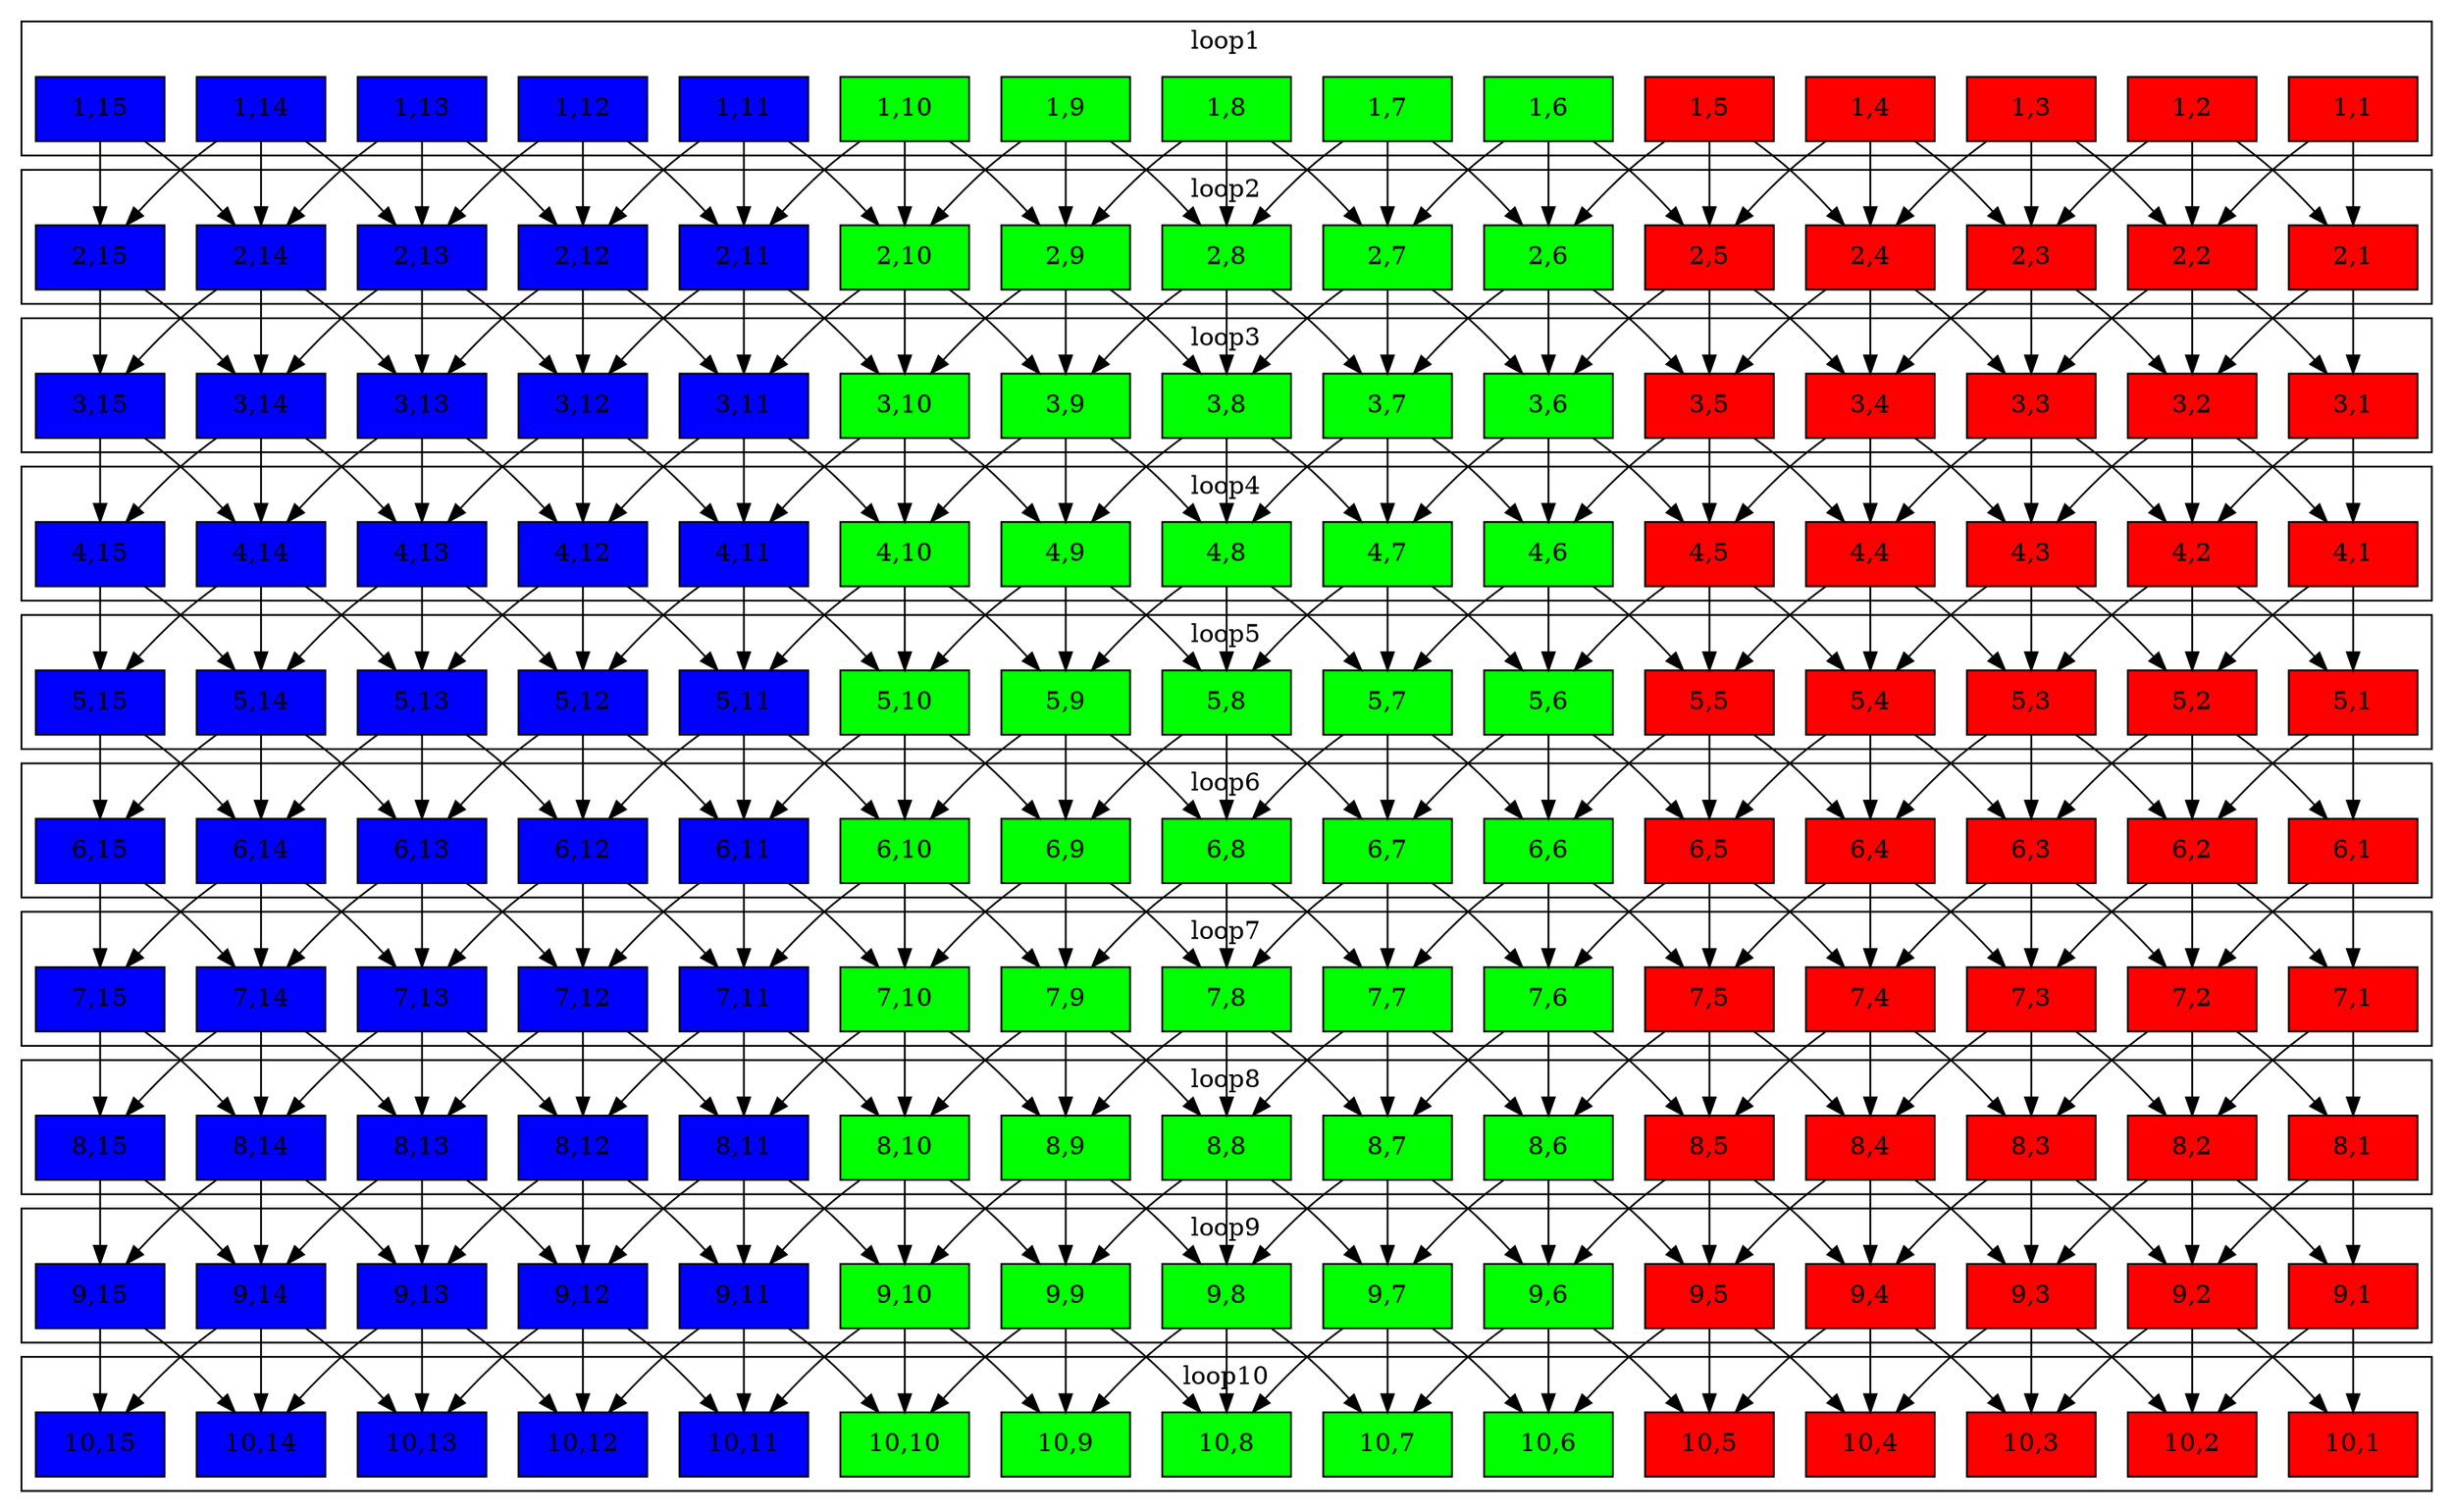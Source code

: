 digraph calc {
  node [shape=box]
  p1_1 [label = "1,1" width = 1.0 style = filled, fillcolor = bisque1, group = 1 ];
  p2_1 [label = "2,1" width = 1.0 style = filled, fillcolor = bisque1, group = 1 ];
  p3_1 [label = "3,1" width = 1.0 style = filled, fillcolor = bisque1, group = 1 ];
  p4_1 [label = "4,1" width = 1.0 style = filled, fillcolor = bisque1, group = 1 ];
  p5_1 [label = "5,1" width = 1.0 style = filled, fillcolor = bisque1, group = 1 ];
  p6_1 [label = "6,1" width = 1.0 style = filled, fillcolor = bisque1, group = 1 ];
  p7_1 [label = "7,1" width = 1.0 style = filled, fillcolor = bisque1, group = 1 ];
  p8_1 [label = "8,1" width = 1.0 style = filled, fillcolor = bisque1, group = 1 ];
  p9_1 [label = "9,1" width = 1.0 style = filled, fillcolor = bisque1, group = 1 ];
  p10_1 [label = "10,1" width = 1.0 style = filled, fillcolor = bisque1, group = 1 ];

  p1_2 [label = "1,2" width = 1.0 style = filled, fillcolor = bisque1, group = 1 ];
  p2_2 [label = "2,2" width = 1.0 style = filled, fillcolor = bisque1, group = 1 ];
  p3_2 [label = "3,2" width = 1.0 style = filled, fillcolor = bisque1, group = 1 ];
  p4_2 [label = "4,2" width = 1.0 style = filled, fillcolor = bisque1, group = 1 ];
  p5_2 [label = "5,2" width = 1.0 style = filled, fillcolor = bisque1, group = 1 ];
  p6_2 [label = "6,2" width = 1.0 style = filled, fillcolor = bisque1, group = 1 ];
  p7_2 [label = "7,2" width = 1.0 style = filled, fillcolor = bisque1, group = 1 ];
  p8_2 [label = "8,2" width = 1.0 style = filled, fillcolor = bisque1, group = 1 ];
  p9_2 [label = "9,2" width = 1.0 style = filled, fillcolor = bisque1, group = 1 ];
  p10_2 [label = "10,2" width = 1.0 style = filled, fillcolor = bisque1, group = 1 ];

  p1_3 [label = "1,3" width = 1.0 style = filled, fillcolor = bisque1, group = 1 ];
  p2_3 [label = "2,3" width = 1.0 style = filled, fillcolor = bisque1, group = 1 ];
  p3_3 [label = "3,3" width = 1.0 style = filled, fillcolor = bisque1, group = 1 ];
  p4_3 [label = "4,3" width = 1.0 style = filled, fillcolor = bisque1, group = 1 ];
  p5_3 [label = "5,3" width = 1.0 style = filled, fillcolor = bisque1, group = 1 ];
  p6_3 [label = "6,3" width = 1.0 style = filled, fillcolor = bisque1, group = 1 ];
  p7_3 [label = "7,3" width = 1.0 style = filled, fillcolor = bisque1, group = 1 ];
  p8_3 [label = "8,3" width = 1.0 style = filled, fillcolor = bisque1, group = 1 ];
  p9_3 [label = "9,3" width = 1.0 style = filled, fillcolor = bisque1, group = 1 ];
  p10_3 [label = "10,3" width = 1.0 style = filled, fillcolor = bisque1, group = 1 ];

  p1_4 [label = "1,4" width = 1.0 style = filled, fillcolor = bisque1, group = 1 ];
  p2_4 [label = "2,4" width = 1.0 style = filled, fillcolor = bisque1, group = 1 ];
  p3_4 [label = "3,4" width = 1.0 style = filled, fillcolor = bisque1, group = 1 ];
  p4_4 [label = "4,4" width = 1.0 style = filled, fillcolor = bisque1, group = 1 ];
  p5_4 [label = "5,4" width = 1.0 style = filled, fillcolor = bisque1, group = 1 ];
  p6_4 [label = "6,4" width = 1.0 style = filled, fillcolor = bisque1, group = 1 ];
  p7_4 [label = "7,4" width = 1.0 style = filled, fillcolor = bisque1, group = 1 ];
  p8_4 [label = "8,4" width = 1.0 style = filled, fillcolor = bisque1, group = 1 ];
  p9_4 [label = "9,4" width = 1.0 style = filled, fillcolor = bisque1, group = 1 ];
  p10_4 [label = "10,4" width = 1.0 style = filled, fillcolor = bisque1, group = 1 ];

  p1_5 [label = "1,5" width = 1.0 style = filled, fillcolor = bisque1, group = 1 ];
  p2_5 [label = "2,5" width = 1.0 style = filled, fillcolor = bisque1, group = 1 ];
  p3_5 [label = "3,5" width = 1.0 style = filled, fillcolor = bisque1, group = 1 ];
  p4_5 [label = "4,5" width = 1.0 style = filled, fillcolor = bisque1, group = 1 ];
  p5_5 [label = "5,5" width = 1.0 style = filled, fillcolor = bisque1, group = 1 ];
  p6_5 [label = "6,5" width = 1.0 style = filled, fillcolor = bisque1, group = 1 ];
  p7_5 [label = "7,5" width = 1.0 style = filled, fillcolor = bisque1, group = 1 ];
  p8_5 [label = "8,5" width = 1.0 style = filled, fillcolor = bisque1, group = 1 ];
  p9_5 [label = "9,5" width = 1.0 style = filled, fillcolor = bisque1, group = 1 ];
  p10_5 [label = "10,5" width = 1.0 style = filled, fillcolor = bisque1, group = 1 ];

  p1_6 [label = "1,6" width = 1.0 style = filled, fillcolor = bisque1, group = 1 ];
  p2_6 [label = "2,6" width = 1.0 style = filled, fillcolor = bisque1, group = 1 ];
  p3_6 [label = "3,6" width = 1.0 style = filled, fillcolor = bisque1, group = 1 ];
  p4_6 [label = "4,6" width = 1.0 style = filled, fillcolor = bisque1, group = 1 ];
  p5_6 [label = "5,6" width = 1.0 style = filled, fillcolor = bisque1, group = 1 ];
  p6_6 [label = "6,6" width = 1.0 style = filled, fillcolor = bisque1, group = 1 ];
  p7_6 [label = "7,6" width = 1.0 style = filled, fillcolor = bisque1, group = 1 ];
  p8_6 [label = "8,6" width = 1.0 style = filled, fillcolor = bisque1, group = 1 ];
  p9_6 [label = "9,6" width = 1.0 style = filled, fillcolor = bisque1, group = 1 ];
  p10_6 [label = "10,6" width = 1.0 style = filled, fillcolor = bisque1, group = 1 ];

  p1_7 [label = "1,7" width = 1.0 style = filled, fillcolor = bisque1, group = 1 ];
  p2_7 [label = "2,7" width = 1.0 style = filled, fillcolor = bisque1, group = 1 ];
  p3_7 [label = "3,7" width = 1.0 style = filled, fillcolor = bisque1, group = 1 ];
  p4_7 [label = "4,7" width = 1.0 style = filled, fillcolor = bisque1, group = 1 ];
  p5_7 [label = "5,7" width = 1.0 style = filled, fillcolor = bisque1, group = 1 ];
  p6_7 [label = "6,7" width = 1.0 style = filled, fillcolor = bisque1, group = 1 ];
  p7_7 [label = "7,7" width = 1.0 style = filled, fillcolor = bisque1, group = 1 ];
  p8_7 [label = "8,7" width = 1.0 style = filled, fillcolor = bisque1, group = 1 ];
  p9_7 [label = "9,7" width = 1.0 style = filled, fillcolor = bisque1, group = 1 ];
  p10_7 [label = "10,7" width = 1.0 style = filled, fillcolor = bisque1, group = 1 ];

  p1_8 [label = "1,8" width = 1.0 style = filled, fillcolor = bisque1, group = 1 ];
  p2_8 [label = "2,8" width = 1.0 style = filled, fillcolor = bisque1, group = 1 ];
  p3_8 [label = "3,8" width = 1.0 style = filled, fillcolor = bisque1, group = 1 ];
  p4_8 [label = "4,8" width = 1.0 style = filled, fillcolor = bisque1, group = 1 ];
  p5_8 [label = "5,8" width = 1.0 style = filled, fillcolor = bisque1, group = 1 ];
  p6_8 [label = "6,8" width = 1.0 style = filled, fillcolor = bisque1, group = 1 ];
  p7_8 [label = "7,8" width = 1.0 style = filled, fillcolor = bisque1, group = 1 ];
  p8_8 [label = "8,8" width = 1.0 style = filled, fillcolor = bisque1, group = 1 ];
  p9_8 [label = "9,8" width = 1.0 style = filled, fillcolor = bisque1, group = 1 ];
  p10_8 [label = "10,8" width = 1.0 style = filled, fillcolor = bisque1, group = 1 ];

  p1_9 [label = "1,9" width = 1.0 style = filled, fillcolor = bisque1, group = 1 ];
  p2_9 [label = "2,9" width = 1.0 style = filled, fillcolor = bisque1, group = 1 ];
  p3_9 [label = "3,9" width = 1.0 style = filled, fillcolor = bisque1, group = 1 ];
  p4_9 [label = "4,9" width = 1.0 style = filled, fillcolor = bisque1, group = 1 ];
  p5_9 [label = "5,9" width = 1.0 style = filled, fillcolor = bisque1, group = 1 ];
  p6_9 [label = "6,9" width = 1.0 style = filled, fillcolor = bisque1, group = 1 ];
  p7_9 [label = "7,9" width = 1.0 style = filled, fillcolor = bisque1, group = 1 ];
  p8_9 [label = "8,9" width = 1.0 style = filled, fillcolor = bisque1, group = 1 ];
  p9_9 [label = "9,9" width = 1.0 style = filled, fillcolor = bisque1, group = 1 ];
  p10_9 [label = "10,9" width = 1.0 style = filled, fillcolor = bisque1, group = 1 ];

  p1_10 [label = "1,10" width = 1.0 style = filled, fillcolor = bisque1, group = 1 ];
  p2_10 [label = "2,10" width = 1.0 style = filled, fillcolor = bisque1, group = 1 ];
  p3_10 [label = "3,10" width = 1.0 style = filled, fillcolor = bisque1, group = 1 ];
  p4_10 [label = "4,10" width = 1.0 style = filled, fillcolor = bisque1, group = 1 ];
  p5_10 [label = "5,10" width = 1.0 style = filled, fillcolor = bisque1, group = 1 ];
  p6_10 [label = "6,10" width = 1.0 style = filled, fillcolor = bisque1, group = 1 ];
  p7_10 [label = "7,10" width = 1.0 style = filled, fillcolor = bisque1, group = 1 ];
  p8_10 [label = "8,10" width = 1.0 style = filled, fillcolor = bisque1, group = 1 ];
  p9_10 [label = "9,10" width = 1.0 style = filled, fillcolor = bisque1, group = 1 ];
  p10_10 [label = "10,10" width = 1.0 style = filled, fillcolor = bisque1, group = 1 ];

  p1_11 [label = "1,11" width = 1.0 style = filled, fillcolor = bisque1, group = 1 ];
  p2_11 [label = "2,11" width = 1.0 style = filled, fillcolor = bisque1, group = 1 ];
  p3_11 [label = "3,11" width = 1.0 style = filled, fillcolor = bisque1, group = 1 ];
  p4_11 [label = "4,11" width = 1.0 style = filled, fillcolor = bisque1, group = 1 ];
  p5_11 [label = "5,11" width = 1.0 style = filled, fillcolor = bisque1, group = 1 ];
  p6_11 [label = "6,11" width = 1.0 style = filled, fillcolor = bisque1, group = 1 ];
  p7_11 [label = "7,11" width = 1.0 style = filled, fillcolor = bisque1, group = 1 ];
  p8_11 [label = "8,11" width = 1.0 style = filled, fillcolor = bisque1, group = 1 ];
  p9_11 [label = "9,11" width = 1.0 style = filled, fillcolor = bisque1, group = 1 ];
  p10_11 [label = "10,11" width = 1.0 style = filled, fillcolor = bisque1, group = 1 ];

  p1_12 [label = "1,12" width = 1.0 style = filled, fillcolor = bisque1, group = 1 ];
  p2_12 [label = "2,12" width = 1.0 style = filled, fillcolor = bisque1, group = 1 ];
  p3_12 [label = "3,12" width = 1.0 style = filled, fillcolor = bisque1, group = 1 ];
  p4_12 [label = "4,12" width = 1.0 style = filled, fillcolor = bisque1, group = 1 ];
  p5_12 [label = "5,12" width = 1.0 style = filled, fillcolor = bisque1, group = 1 ];
  p6_12 [label = "6,12" width = 1.0 style = filled, fillcolor = bisque1, group = 1 ];
  p7_12 [label = "7,12" width = 1.0 style = filled, fillcolor = bisque1, group = 1 ];
  p8_12 [label = "8,12" width = 1.0 style = filled, fillcolor = bisque1, group = 1 ];
  p9_12 [label = "9,12" width = 1.0 style = filled, fillcolor = bisque1, group = 1 ];
  p10_12 [label = "10,12" width = 1.0 style = filled, fillcolor = bisque1, group = 1 ];

  p1_13 [label = "1,13" width = 1.0 style = filled, fillcolor = bisque1, group = 1 ];
  p2_13 [label = "2,13" width = 1.0 style = filled, fillcolor = bisque1, group = 1 ];
  p3_13 [label = "3,13" width = 1.0 style = filled, fillcolor = bisque1, group = 1 ];
  p4_13 [label = "4,13" width = 1.0 style = filled, fillcolor = bisque1, group = 1 ];
  p5_13 [label = "5,13" width = 1.0 style = filled, fillcolor = bisque1, group = 1 ];
  p6_13 [label = "6,13" width = 1.0 style = filled, fillcolor = bisque1, group = 1 ];
  p7_13 [label = "7,13" width = 1.0 style = filled, fillcolor = bisque1, group = 1 ];
  p8_13 [label = "8,13" width = 1.0 style = filled, fillcolor = bisque1, group = 1 ];
  p9_13 [label = "9,13" width = 1.0 style = filled, fillcolor = bisque1, group = 1 ];
  p10_13 [label = "10,13" width = 1.0 style = filled, fillcolor = bisque1, group = 1 ];

  p1_14 [label = "1,14" width = 1.0 style = filled, fillcolor = bisque1, group = 1 ];
  p2_14 [label = "2,14" width = 1.0 style = filled, fillcolor = bisque1, group = 1 ];
  p3_14 [label = "3,14" width = 1.0 style = filled, fillcolor = bisque1, group = 1 ];
  p4_14 [label = "4,14" width = 1.0 style = filled, fillcolor = bisque1, group = 1 ];
  p5_14 [label = "5,14" width = 1.0 style = filled, fillcolor = bisque1, group = 1 ];
  p6_14 [label = "6,14" width = 1.0 style = filled, fillcolor = bisque1, group = 1 ];
  p7_14 [label = "7,14" width = 1.0 style = filled, fillcolor = bisque1, group = 1 ];
  p8_14 [label = "8,14" width = 1.0 style = filled, fillcolor = bisque1, group = 1 ];
  p9_14 [label = "9,14" width = 1.0 style = filled, fillcolor = bisque1, group = 1 ];
  p10_14 [label = "10,14" width = 1.0 style = filled, fillcolor = bisque1, group = 1 ];

  p1_15 [label = "1,15" width = 1.0 style = filled, fillcolor = bisque1, group = 1 ];
  p2_15 [label = "2,15" width = 1.0 style = filled, fillcolor = bisque1, group = 1 ];
  p3_15 [label = "3,15" width = 1.0 style = filled, fillcolor = bisque1, group = 1 ];
  p4_15 [label = "4,15" width = 1.0 style = filled, fillcolor = bisque1, group = 1 ];
  p5_15 [label = "5,15" width = 1.0 style = filled, fillcolor = bisque1, group = 1 ];
  p6_15 [label = "6,15" width = 1.0 style = filled, fillcolor = bisque1, group = 1 ];
  p7_15 [label = "7,15" width = 1.0 style = filled, fillcolor = bisque1, group = 1 ];
  p8_15 [label = "8,15" width = 1.0 style = filled, fillcolor = bisque1, group = 1 ];
  p9_15 [label = "9,15" width = 1.0 style = filled, fillcolor = bisque1, group = 1 ];
  p10_15 [label = "10,15" width = 1.0 style = filled, fillcolor = bisque1, group = 1 ];

    p1_1 [label = "1,1" width = 1.0 style = filled, fillcolor = red, group = 1 ];
    p2_1 [label = "2,1" width = 1.0 style = filled, fillcolor = red, group = 1 ];
    p3_1 [label = "3,1" width = 1.0 style = filled, fillcolor = red, group = 1 ];
    p4_1 [label = "4,1" width = 1.0 style = filled, fillcolor = red, group = 1 ];
    p5_1 [label = "5,1" width = 1.0 style = filled, fillcolor = red, group = 1 ];
    p6_1 [label = "6,1" width = 1.0 style = filled, fillcolor = red, group = 1 ];
    p7_1 [label = "7,1" width = 1.0 style = filled, fillcolor = red, group = 1 ];
    p8_1 [label = "8,1" width = 1.0 style = filled, fillcolor = red, group = 1 ];
    p9_1 [label = "9,1" width = 1.0 style = filled, fillcolor = red, group = 1 ];
    p10_1 [label = "10,1" width = 1.0 style = filled, fillcolor = red, group = 1 ];

    p1_2 [label = "1,2" width = 1.0 style = filled, fillcolor = red, group = 1 ];
    p2_2 [label = "2,2" width = 1.0 style = filled, fillcolor = red, group = 1 ];
    p3_2 [label = "3,2" width = 1.0 style = filled, fillcolor = red, group = 1 ];
    p4_2 [label = "4,2" width = 1.0 style = filled, fillcolor = red, group = 1 ];
    p5_2 [label = "5,2" width = 1.0 style = filled, fillcolor = red, group = 1 ];
    p6_2 [label = "6,2" width = 1.0 style = filled, fillcolor = red, group = 1 ];
    p7_2 [label = "7,2" width = 1.0 style = filled, fillcolor = red, group = 1 ];
    p8_2 [label = "8,2" width = 1.0 style = filled, fillcolor = red, group = 1 ];
    p9_2 [label = "9,2" width = 1.0 style = filled, fillcolor = red, group = 1 ];
    p10_2 [label = "10,2" width = 1.0 style = filled, fillcolor = red, group = 1 ];

    p1_3 [label = "1,3" width = 1.0 style = filled, fillcolor = red, group = 1 ];
    p2_3 [label = "2,3" width = 1.0 style = filled, fillcolor = red, group = 1 ];
    p3_3 [label = "3,3" width = 1.0 style = filled, fillcolor = red, group = 1 ];
    p4_3 [label = "4,3" width = 1.0 style = filled, fillcolor = red, group = 1 ];
    p5_3 [label = "5,3" width = 1.0 style = filled, fillcolor = red, group = 1 ];
    p6_3 [label = "6,3" width = 1.0 style = filled, fillcolor = red, group = 1 ];
    p7_3 [label = "7,3" width = 1.0 style = filled, fillcolor = red, group = 1 ];
    p8_3 [label = "8,3" width = 1.0 style = filled, fillcolor = red, group = 1 ];
    p9_3 [label = "9,3" width = 1.0 style = filled, fillcolor = red, group = 1 ];
    p10_3 [label = "10,3" width = 1.0 style = filled, fillcolor = red, group = 1 ];

    p1_4 [label = "1,4" width = 1.0 style = filled, fillcolor = red, group = 1 ];
    p2_4 [label = "2,4" width = 1.0 style = filled, fillcolor = red, group = 1 ];
    p3_4 [label = "3,4" width = 1.0 style = filled, fillcolor = red, group = 1 ];
    p4_4 [label = "4,4" width = 1.0 style = filled, fillcolor = red, group = 1 ];
    p5_4 [label = "5,4" width = 1.0 style = filled, fillcolor = red, group = 1 ];
    p6_4 [label = "6,4" width = 1.0 style = filled, fillcolor = red, group = 1 ];
    p7_4 [label = "7,4" width = 1.0 style = filled, fillcolor = red, group = 1 ];
    p8_4 [label = "8,4" width = 1.0 style = filled, fillcolor = red, group = 1 ];
    p9_4 [label = "9,4" width = 1.0 style = filled, fillcolor = red, group = 1 ];
    p10_4 [label = "10,4" width = 1.0 style = filled, fillcolor = red, group = 1 ];

    p1_5 [label = "1,5" width = 1.0 style = filled, fillcolor = red, group = 1 ];
    p2_5 [label = "2,5" width = 1.0 style = filled, fillcolor = red, group = 1 ];
    p3_5 [label = "3,5" width = 1.0 style = filled, fillcolor = red, group = 1 ];
    p4_5 [label = "4,5" width = 1.0 style = filled, fillcolor = red, group = 1 ];
    p5_5 [label = "5,5" width = 1.0 style = filled, fillcolor = red, group = 1 ];
    p6_5 [label = "6,5" width = 1.0 style = filled, fillcolor = red, group = 1 ];
    p7_5 [label = "7,5" width = 1.0 style = filled, fillcolor = red, group = 1 ];
    p8_5 [label = "8,5" width = 1.0 style = filled, fillcolor = red, group = 1 ];
    p9_5 [label = "9,5" width = 1.0 style = filled, fillcolor = red, group = 1 ];
    p10_5 [label = "10,5" width = 1.0 style = filled, fillcolor = red, group = 1 ];

    p1_6 [label = "1,6" width = 1.0 style = filled, fillcolor = green, group = 1 ];
    p2_6 [label = "2,6" width = 1.0 style = filled, fillcolor = green, group = 1 ];
    p3_6 [label = "3,6" width = 1.0 style = filled, fillcolor = green, group = 1 ];
    p4_6 [label = "4,6" width = 1.0 style = filled, fillcolor = green, group = 1 ];
    p5_6 [label = "5,6" width = 1.0 style = filled, fillcolor = green, group = 1 ];
    p6_6 [label = "6,6" width = 1.0 style = filled, fillcolor = green, group = 1 ];
    p7_6 [label = "7,6" width = 1.0 style = filled, fillcolor = green, group = 1 ];
    p8_6 [label = "8,6" width = 1.0 style = filled, fillcolor = green, group = 1 ];
    p9_6 [label = "9,6" width = 1.0 style = filled, fillcolor = green, group = 1 ];
    p10_6 [label = "10,6" width = 1.0 style = filled, fillcolor = green, group = 1 ];

    p1_7 [label = "1,7" width = 1.0 style = filled, fillcolor = green, group = 1 ];
    p2_7 [label = "2,7" width = 1.0 style = filled, fillcolor = green, group = 1 ];
    p3_7 [label = "3,7" width = 1.0 style = filled, fillcolor = green, group = 1 ];
    p4_7 [label = "4,7" width = 1.0 style = filled, fillcolor = green, group = 1 ];
    p5_7 [label = "5,7" width = 1.0 style = filled, fillcolor = green, group = 1 ];
    p6_7 [label = "6,7" width = 1.0 style = filled, fillcolor = green, group = 1 ];
    p7_7 [label = "7,7" width = 1.0 style = filled, fillcolor = green, group = 1 ];
    p8_7 [label = "8,7" width = 1.0 style = filled, fillcolor = green, group = 1 ];
    p9_7 [label = "9,7" width = 1.0 style = filled, fillcolor = green, group = 1 ];
    p10_7 [label = "10,7" width = 1.0 style = filled, fillcolor = green, group = 1 ];

    p1_8 [label = "1,8" width = 1.0 style = filled, fillcolor = green, group = 1 ];
    p2_8 [label = "2,8" width = 1.0 style = filled, fillcolor = green, group = 1 ];
    p3_8 [label = "3,8" width = 1.0 style = filled, fillcolor = green, group = 1 ];
    p4_8 [label = "4,8" width = 1.0 style = filled, fillcolor = green, group = 1 ];
    p5_8 [label = "5,8" width = 1.0 style = filled, fillcolor = green, group = 1 ];
    p6_8 [label = "6,8" width = 1.0 style = filled, fillcolor = green, group = 1 ];
    p7_8 [label = "7,8" width = 1.0 style = filled, fillcolor = green, group = 1 ];
    p8_8 [label = "8,8" width = 1.0 style = filled, fillcolor = green, group = 1 ];
    p9_8 [label = "9,8" width = 1.0 style = filled, fillcolor = green, group = 1 ];
    p10_8 [label = "10,8" width = 1.0 style = filled, fillcolor = green, group = 1 ];

    p1_9 [label = "1,9" width = 1.0 style = filled, fillcolor = green, group = 1 ];
    p2_9 [label = "2,9" width = 1.0 style = filled, fillcolor = green, group = 1 ];
    p3_9 [label = "3,9" width = 1.0 style = filled, fillcolor = green, group = 1 ];
    p4_9 [label = "4,9" width = 1.0 style = filled, fillcolor = green, group = 1 ];
    p5_9 [label = "5,9" width = 1.0 style = filled, fillcolor = green, group = 1 ];
    p6_9 [label = "6,9" width = 1.0 style = filled, fillcolor = green, group = 1 ];
    p7_9 [label = "7,9" width = 1.0 style = filled, fillcolor = green, group = 1 ];
    p8_9 [label = "8,9" width = 1.0 style = filled, fillcolor = green, group = 1 ];
    p9_9 [label = "9,9" width = 1.0 style = filled, fillcolor = green, group = 1 ];
    p10_9 [label = "10,9" width = 1.0 style = filled, fillcolor = green, group = 1 ];

    p1_10 [label = "1,10" width = 1.0 style = filled, fillcolor = green, group = 1 ];
    p2_10 [label = "2,10" width = 1.0 style = filled, fillcolor = green, group = 1 ];
    p3_10 [label = "3,10" width = 1.0 style = filled, fillcolor = green, group = 1 ];
    p4_10 [label = "4,10" width = 1.0 style = filled, fillcolor = green, group = 1 ];
    p5_10 [label = "5,10" width = 1.0 style = filled, fillcolor = green, group = 1 ];
    p6_10 [label = "6,10" width = 1.0 style = filled, fillcolor = green, group = 1 ];
    p7_10 [label = "7,10" width = 1.0 style = filled, fillcolor = green, group = 1 ];
    p8_10 [label = "8,10" width = 1.0 style = filled, fillcolor = green, group = 1 ];
    p9_10 [label = "9,10" width = 1.0 style = filled, fillcolor = green, group = 1 ];
    p10_10 [label = "10,10" width = 1.0 style = filled, fillcolor = green, group = 1 ];

    p1_11 [label = "1,11" width = 1.0 style = filled, fillcolor = blue, group = 1 ];
    p2_11 [label = "2,11" width = 1.0 style = filled, fillcolor = blue, group = 1 ];
    p3_11 [label = "3,11" width = 1.0 style = filled, fillcolor = blue, group = 1 ];
    p4_11 [label = "4,11" width = 1.0 style = filled, fillcolor = blue, group = 1 ];
    p5_11 [label = "5,11" width = 1.0 style = filled, fillcolor = blue, group = 1 ];
    p6_11 [label = "6,11" width = 1.0 style = filled, fillcolor = blue, group = 1 ];
    p7_11 [label = "7,11" width = 1.0 style = filled, fillcolor = blue, group = 1 ];
    p8_11 [label = "8,11" width = 1.0 style = filled, fillcolor = blue, group = 1 ];
    p9_11 [label = "9,11" width = 1.0 style = filled, fillcolor = blue, group = 1 ];
    p10_11 [label = "10,11" width = 1.0 style = filled, fillcolor = blue, group = 1 ];

    p1_12 [label = "1,12" width = 1.0 style = filled, fillcolor = blue, group = 1 ];
    p2_12 [label = "2,12" width = 1.0 style = filled, fillcolor = blue, group = 1 ];
    p3_12 [label = "3,12" width = 1.0 style = filled, fillcolor = blue, group = 1 ];
    p4_12 [label = "4,12" width = 1.0 style = filled, fillcolor = blue, group = 1 ];
    p5_12 [label = "5,12" width = 1.0 style = filled, fillcolor = blue, group = 1 ];
    p6_12 [label = "6,12" width = 1.0 style = filled, fillcolor = blue, group = 1 ];
    p7_12 [label = "7,12" width = 1.0 style = filled, fillcolor = blue, group = 1 ];
    p8_12 [label = "8,12" width = 1.0 style = filled, fillcolor = blue, group = 1 ];
    p9_12 [label = "9,12" width = 1.0 style = filled, fillcolor = blue, group = 1 ];
    p10_12 [label = "10,12" width = 1.0 style = filled, fillcolor = blue, group = 1 ];

    p1_13 [label = "1,13" width = 1.0 style = filled, fillcolor = blue, group = 1 ];
    p2_13 [label = "2,13" width = 1.0 style = filled, fillcolor = blue, group = 1 ];
    p3_13 [label = "3,13" width = 1.0 style = filled, fillcolor = blue, group = 1 ];
    p4_13 [label = "4,13" width = 1.0 style = filled, fillcolor = blue, group = 1 ];
    p5_13 [label = "5,13" width = 1.0 style = filled, fillcolor = blue, group = 1 ];
    p6_13 [label = "6,13" width = 1.0 style = filled, fillcolor = blue, group = 1 ];
    p7_13 [label = "7,13" width = 1.0 style = filled, fillcolor = blue, group = 1 ];
    p8_13 [label = "8,13" width = 1.0 style = filled, fillcolor = blue, group = 1 ];
    p9_13 [label = "9,13" width = 1.0 style = filled, fillcolor = blue, group = 1 ];
    p10_13 [label = "10,13" width = 1.0 style = filled, fillcolor = blue, group = 1 ];

    p1_14 [label = "1,14" width = 1.0 style = filled, fillcolor = blue, group = 1 ];
    p2_14 [label = "2,14" width = 1.0 style = filled, fillcolor = blue, group = 1 ];
    p3_14 [label = "3,14" width = 1.0 style = filled, fillcolor = blue, group = 1 ];
    p4_14 [label = "4,14" width = 1.0 style = filled, fillcolor = blue, group = 1 ];
    p5_14 [label = "5,14" width = 1.0 style = filled, fillcolor = blue, group = 1 ];
    p6_14 [label = "6,14" width = 1.0 style = filled, fillcolor = blue, group = 1 ];
    p7_14 [label = "7,14" width = 1.0 style = filled, fillcolor = blue, group = 1 ];
    p8_14 [label = "8,14" width = 1.0 style = filled, fillcolor = blue, group = 1 ];
    p9_14 [label = "9,14" width = 1.0 style = filled, fillcolor = blue, group = 1 ];
    p10_14 [label = "10,14" width = 1.0 style = filled, fillcolor = blue, group = 1 ];

    p1_15 [label = "1,15" width = 1.0 style = filled, fillcolor = blue, group = 1 ];
    p2_15 [label = "2,15" width = 1.0 style = filled, fillcolor = blue, group = 1 ];
    p3_15 [label = "3,15" width = 1.0 style = filled, fillcolor = blue, group = 1 ];
    p4_15 [label = "4,15" width = 1.0 style = filled, fillcolor = blue, group = 1 ];
    p5_15 [label = "5,15" width = 1.0 style = filled, fillcolor = blue, group = 1 ];
    p6_15 [label = "6,15" width = 1.0 style = filled, fillcolor = blue, group = 1 ];
    p7_15 [label = "7,15" width = 1.0 style = filled, fillcolor = blue, group = 1 ];
    p8_15 [label = "8,15" width = 1.0 style = filled, fillcolor = blue, group = 1 ];
    p9_15 [label = "9,15" width = 1.0 style = filled, fillcolor = blue, group = 1 ];
    p10_15 [label = "10,15" width = 1.0 style = filled, fillcolor = blue, group = 1 ];

  subgraph cluster_loop1 {
    label="loop1";
    p1_1;
    p1_2;
    p1_3;
    p1_4;
    p1_5;
    p1_6;
    p1_7;
    p1_8;
    p1_9;
    p1_10;
    p1_11;
    p1_12;
    p1_13;
    p1_14;
    p1_15;
  }

  subgraph cluster_loop2 {
    label="loop2";
    p2_1;
    p2_2;
    p2_3;
    p2_4;
    p2_5;
    p2_6;
    p2_7;
    p2_8;
    p2_9;
    p2_10;
    p2_11;
    p2_12;
    p2_13;
    p2_14;
    p2_15;
  }

  subgraph cluster_loop3 {
    label="loop3";
    p3_1;
    p3_2;
    p3_3;
    p3_4;
    p3_5;
    p3_6;
    p3_7;
    p3_8;
    p3_9;
    p3_10;
    p3_11;
    p3_12;
    p3_13;
    p3_14;
    p3_15;
  }

  subgraph cluster_loop4 {
    label="loop4";
    p4_1;
    p4_2;
    p4_3;
    p4_4;
    p4_5;
    p4_6;
    p4_7;
    p4_8;
    p4_9;
    p4_10;
    p4_11;
    p4_12;
    p4_13;
    p4_14;
    p4_15;
  }

  subgraph cluster_loop5 {
    label="loop5";
    p5_1;
    p5_2;
    p5_3;
    p5_4;
    p5_5;
    p5_6;
    p5_7;
    p5_8;
    p5_9;
    p5_10;
    p5_11;
    p5_12;
    p5_13;
    p5_14;
    p5_15;
  }

  subgraph cluster_loop6 {
    label="loop6";
    p6_1;
    p6_2;
    p6_3;
    p6_4;
    p6_5;
    p6_6;
    p6_7;
    p6_8;
    p6_9;
    p6_10;
    p6_11;
    p6_12;
    p6_13;
    p6_14;
    p6_15;
  }

  subgraph cluster_loop7 {
    label="loop7";
    p7_1;
    p7_2;
    p7_3;
    p7_4;
    p7_5;
    p7_6;
    p7_7;
    p7_8;
    p7_9;
    p7_10;
    p7_11;
    p7_12;
    p7_13;
    p7_14;
    p7_15;
  }

  subgraph cluster_loop8 {
    label="loop8";
    p8_1;
    p8_2;
    p8_3;
    p8_4;
    p8_5;
    p8_6;
    p8_7;
    p8_8;
    p8_9;
    p8_10;
    p8_11;
    p8_12;
    p8_13;
    p8_14;
    p8_15;
  }

  subgraph cluster_loop9 {
    label="loop9";
    p9_1;
    p9_2;
    p9_3;
    p9_4;
    p9_5;
    p9_6;
    p9_7;
    p9_8;
    p9_9;
    p9_10;
    p9_11;
    p9_12;
    p9_13;
    p9_14;
    p9_15;
  }

  subgraph cluster_loop10 {
    label="loop10";
    p10_1;
    p10_2;
    p10_3;
    p10_4;
    p10_5;
    p10_6;
    p10_7;
    p10_8;
    p10_9;
    p10_10;
    p10_11;
    p10_12;
    p10_13;
    p10_14;
    p10_15;
  }

  p1_1 -> p2_1;
  p2_1 -> p3_1;
  p3_1 -> p4_1;
  p4_1 -> p5_1;
  p5_1 -> p6_1;
  p6_1 -> p7_1;
  p7_1 -> p8_1;
  p8_1 -> p9_1;
  p9_1 -> p10_1;

  p1_1 -> p2_2;
  p2_1 -> p3_2;
  p3_1 -> p4_2;
  p4_1 -> p5_2;
  p5_1 -> p6_2;
  p6_1 -> p7_2;
  p7_1 -> p8_2;
  p8_1 -> p9_2;
  p9_1 -> p10_2;

  p1_2 -> p2_1;
  p2_2 -> p3_1;
  p3_2 -> p4_1;
  p4_2 -> p5_1;
  p5_2 -> p6_1;
  p6_2 -> p7_1;
  p7_2 -> p8_1;
  p8_2 -> p9_1;
  p9_2 -> p10_1;

  p1_2 -> p2_2;
  p2_2 -> p3_2;
  p3_2 -> p4_2;
  p4_2 -> p5_2;
  p5_2 -> p6_2;
  p6_2 -> p7_2;
  p7_2 -> p8_2;
  p8_2 -> p9_2;
  p9_2 -> p10_2;

  p1_2 -> p2_3;
  p2_2 -> p3_3;
  p3_2 -> p4_3;
  p4_2 -> p5_3;
  p5_2 -> p6_3;
  p6_2 -> p7_3;
  p7_2 -> p8_3;
  p8_2 -> p9_3;
  p9_2 -> p10_3;

  p1_3 -> p2_2;
  p2_3 -> p3_2;
  p3_3 -> p4_2;
  p4_3 -> p5_2;
  p5_3 -> p6_2;
  p6_3 -> p7_2;
  p7_3 -> p8_2;
  p8_3 -> p9_2;
  p9_3 -> p10_2;

  p1_3 -> p2_3;
  p2_3 -> p3_3;
  p3_3 -> p4_3;
  p4_3 -> p5_3;
  p5_3 -> p6_3;
  p6_3 -> p7_3;
  p7_3 -> p8_3;
  p8_3 -> p9_3;
  p9_3 -> p10_3;

  p1_3 -> p2_4;
  p2_3 -> p3_4;
  p3_3 -> p4_4;
  p4_3 -> p5_4;
  p5_3 -> p6_4;
  p6_3 -> p7_4;
  p7_3 -> p8_4;
  p8_3 -> p9_4;
  p9_3 -> p10_4;

  p1_4 -> p2_3;
  p2_4 -> p3_3;
  p3_4 -> p4_3;
  p4_4 -> p5_3;
  p5_4 -> p6_3;
  p6_4 -> p7_3;
  p7_4 -> p8_3;
  p8_4 -> p9_3;
  p9_4 -> p10_3;

  p1_4 -> p2_4;
  p2_4 -> p3_4;
  p3_4 -> p4_4;
  p4_4 -> p5_4;
  p5_4 -> p6_4;
  p6_4 -> p7_4;
  p7_4 -> p8_4;
  p8_4 -> p9_4;
  p9_4 -> p10_4;

  p1_4 -> p2_5;
  p2_4 -> p3_5;
  p3_4 -> p4_5;
  p4_4 -> p5_5;
  p5_4 -> p6_5;
  p6_4 -> p7_5;
  p7_4 -> p8_5;
  p8_4 -> p9_5;
  p9_4 -> p10_5;

  p1_5 -> p2_4;
  p2_5 -> p3_4;
  p3_5 -> p4_4;
  p4_5 -> p5_4;
  p5_5 -> p6_4;
  p6_5 -> p7_4;
  p7_5 -> p8_4;
  p8_5 -> p9_4;
  p9_5 -> p10_4;

  p1_5 -> p2_5;
  p2_5 -> p3_5;
  p3_5 -> p4_5;
  p4_5 -> p5_5;
  p5_5 -> p6_5;
  p6_5 -> p7_5;
  p7_5 -> p8_5;
  p8_5 -> p9_5;
  p9_5 -> p10_5;

  p1_5 -> p2_6;
  p2_5 -> p3_6;
  p3_5 -> p4_6;
  p4_5 -> p5_6;
  p5_5 -> p6_6;
  p6_5 -> p7_6;
  p7_5 -> p8_6;
  p8_5 -> p9_6;
  p9_5 -> p10_6;

  p1_6 -> p2_5;
  p2_6 -> p3_5;
  p3_6 -> p4_5;
  p4_6 -> p5_5;
  p5_6 -> p6_5;
  p6_6 -> p7_5;
  p7_6 -> p8_5;
  p8_6 -> p9_5;
  p9_6 -> p10_5;

  p1_6 -> p2_6;
  p2_6 -> p3_6;
  p3_6 -> p4_6;
  p4_6 -> p5_6;
  p5_6 -> p6_6;
  p6_6 -> p7_6;
  p7_6 -> p8_6;
  p8_6 -> p9_6;
  p9_6 -> p10_6;

  p1_6 -> p2_7;
  p2_6 -> p3_7;
  p3_6 -> p4_7;
  p4_6 -> p5_7;
  p5_6 -> p6_7;
  p6_6 -> p7_7;
  p7_6 -> p8_7;
  p8_6 -> p9_7;
  p9_6 -> p10_7;

  p1_7 -> p2_6;
  p2_7 -> p3_6;
  p3_7 -> p4_6;
  p4_7 -> p5_6;
  p5_7 -> p6_6;
  p6_7 -> p7_6;
  p7_7 -> p8_6;
  p8_7 -> p9_6;
  p9_7 -> p10_6;

  p1_7 -> p2_7;
  p2_7 -> p3_7;
  p3_7 -> p4_7;
  p4_7 -> p5_7;
  p5_7 -> p6_7;
  p6_7 -> p7_7;
  p7_7 -> p8_7;
  p8_7 -> p9_7;
  p9_7 -> p10_7;

  p1_7 -> p2_8;
  p2_7 -> p3_8;
  p3_7 -> p4_8;
  p4_7 -> p5_8;
  p5_7 -> p6_8;
  p6_7 -> p7_8;
  p7_7 -> p8_8;
  p8_7 -> p9_8;
  p9_7 -> p10_8;

  p1_8 -> p2_7;
  p2_8 -> p3_7;
  p3_8 -> p4_7;
  p4_8 -> p5_7;
  p5_8 -> p6_7;
  p6_8 -> p7_7;
  p7_8 -> p8_7;
  p8_8 -> p9_7;
  p9_8 -> p10_7;

  p1_8 -> p2_8;
  p2_8 -> p3_8;
  p3_8 -> p4_8;
  p4_8 -> p5_8;
  p5_8 -> p6_8;
  p6_8 -> p7_8;
  p7_8 -> p8_8;
  p8_8 -> p9_8;
  p9_8 -> p10_8;

  p1_8 -> p2_9;
  p2_8 -> p3_9;
  p3_8 -> p4_9;
  p4_8 -> p5_9;
  p5_8 -> p6_9;
  p6_8 -> p7_9;
  p7_8 -> p8_9;
  p8_8 -> p9_9;
  p9_8 -> p10_9;

  p1_9 -> p2_8;
  p2_9 -> p3_8;
  p3_9 -> p4_8;
  p4_9 -> p5_8;
  p5_9 -> p6_8;
  p6_9 -> p7_8;
  p7_9 -> p8_8;
  p8_9 -> p9_8;
  p9_9 -> p10_8;

  p1_9 -> p2_9;
  p2_9 -> p3_9;
  p3_9 -> p4_9;
  p4_9 -> p5_9;
  p5_9 -> p6_9;
  p6_9 -> p7_9;
  p7_9 -> p8_9;
  p8_9 -> p9_9;
  p9_9 -> p10_9;

  p1_9 -> p2_10;
  p2_9 -> p3_10;
  p3_9 -> p4_10;
  p4_9 -> p5_10;
  p5_9 -> p6_10;
  p6_9 -> p7_10;
  p7_9 -> p8_10;
  p8_9 -> p9_10;
  p9_9 -> p10_10;

  p1_10 -> p2_9;
  p2_10 -> p3_9;
  p3_10 -> p4_9;
  p4_10 -> p5_9;
  p5_10 -> p6_9;
  p6_10 -> p7_9;
  p7_10 -> p8_9;
  p8_10 -> p9_9;
  p9_10 -> p10_9;

  p1_10 -> p2_10;
  p2_10 -> p3_10;
  p3_10 -> p4_10;
  p4_10 -> p5_10;
  p5_10 -> p6_10;
  p6_10 -> p7_10;
  p7_10 -> p8_10;
  p8_10 -> p9_10;
  p9_10 -> p10_10;

  p1_10 -> p2_11;
  p2_10 -> p3_11;
  p3_10 -> p4_11;
  p4_10 -> p5_11;
  p5_10 -> p6_11;
  p6_10 -> p7_11;
  p7_10 -> p8_11;
  p8_10 -> p9_11;
  p9_10 -> p10_11;

  p1_11 -> p2_10;
  p2_11 -> p3_10;
  p3_11 -> p4_10;
  p4_11 -> p5_10;
  p5_11 -> p6_10;
  p6_11 -> p7_10;
  p7_11 -> p8_10;
  p8_11 -> p9_10;
  p9_11 -> p10_10;

  p1_11 -> p2_11;
  p2_11 -> p3_11;
  p3_11 -> p4_11;
  p4_11 -> p5_11;
  p5_11 -> p6_11;
  p6_11 -> p7_11;
  p7_11 -> p8_11;
  p8_11 -> p9_11;
  p9_11 -> p10_11;

  p1_11 -> p2_12;
  p2_11 -> p3_12;
  p3_11 -> p4_12;
  p4_11 -> p5_12;
  p5_11 -> p6_12;
  p6_11 -> p7_12;
  p7_11 -> p8_12;
  p8_11 -> p9_12;
  p9_11 -> p10_12;

  p1_12 -> p2_11;
  p2_12 -> p3_11;
  p3_12 -> p4_11;
  p4_12 -> p5_11;
  p5_12 -> p6_11;
  p6_12 -> p7_11;
  p7_12 -> p8_11;
  p8_12 -> p9_11;
  p9_12 -> p10_11;

  p1_12 -> p2_12;
  p2_12 -> p3_12;
  p3_12 -> p4_12;
  p4_12 -> p5_12;
  p5_12 -> p6_12;
  p6_12 -> p7_12;
  p7_12 -> p8_12;
  p8_12 -> p9_12;
  p9_12 -> p10_12;

  p1_12 -> p2_13;
  p2_12 -> p3_13;
  p3_12 -> p4_13;
  p4_12 -> p5_13;
  p5_12 -> p6_13;
  p6_12 -> p7_13;
  p7_12 -> p8_13;
  p8_12 -> p9_13;
  p9_12 -> p10_13;

  p1_13 -> p2_12;
  p2_13 -> p3_12;
  p3_13 -> p4_12;
  p4_13 -> p5_12;
  p5_13 -> p6_12;
  p6_13 -> p7_12;
  p7_13 -> p8_12;
  p8_13 -> p9_12;
  p9_13 -> p10_12;

  p1_13 -> p2_13;
  p2_13 -> p3_13;
  p3_13 -> p4_13;
  p4_13 -> p5_13;
  p5_13 -> p6_13;
  p6_13 -> p7_13;
  p7_13 -> p8_13;
  p8_13 -> p9_13;
  p9_13 -> p10_13;

  p1_13 -> p2_14;
  p2_13 -> p3_14;
  p3_13 -> p4_14;
  p4_13 -> p5_14;
  p5_13 -> p6_14;
  p6_13 -> p7_14;
  p7_13 -> p8_14;
  p8_13 -> p9_14;
  p9_13 -> p10_14;

  p1_14 -> p2_13;
  p2_14 -> p3_13;
  p3_14 -> p4_13;
  p4_14 -> p5_13;
  p5_14 -> p6_13;
  p6_14 -> p7_13;
  p7_14 -> p8_13;
  p8_14 -> p9_13;
  p9_14 -> p10_13;

  p1_14 -> p2_14;
  p2_14 -> p3_14;
  p3_14 -> p4_14;
  p4_14 -> p5_14;
  p5_14 -> p6_14;
  p6_14 -> p7_14;
  p7_14 -> p8_14;
  p8_14 -> p9_14;
  p9_14 -> p10_14;

  p1_14 -> p2_15;
  p2_14 -> p3_15;
  p3_14 -> p4_15;
  p4_14 -> p5_15;
  p5_14 -> p6_15;
  p6_14 -> p7_15;
  p7_14 -> p8_15;
  p8_14 -> p9_15;
  p9_14 -> p10_15;

  p1_15 -> p2_14;
  p2_15 -> p3_14;
  p3_15 -> p4_14;
  p4_15 -> p5_14;
  p5_15 -> p6_14;
  p6_15 -> p7_14;
  p7_15 -> p8_14;
  p8_15 -> p9_14;
  p9_15 -> p10_14;

  p1_15 -> p2_15;
  p2_15 -> p3_15;
  p3_15 -> p4_15;
  p4_15 -> p5_15;
  p5_15 -> p6_15;
  p6_15 -> p7_15;
  p7_15 -> p8_15;
  p8_15 -> p9_15;
  p9_15 -> p10_15;

}
